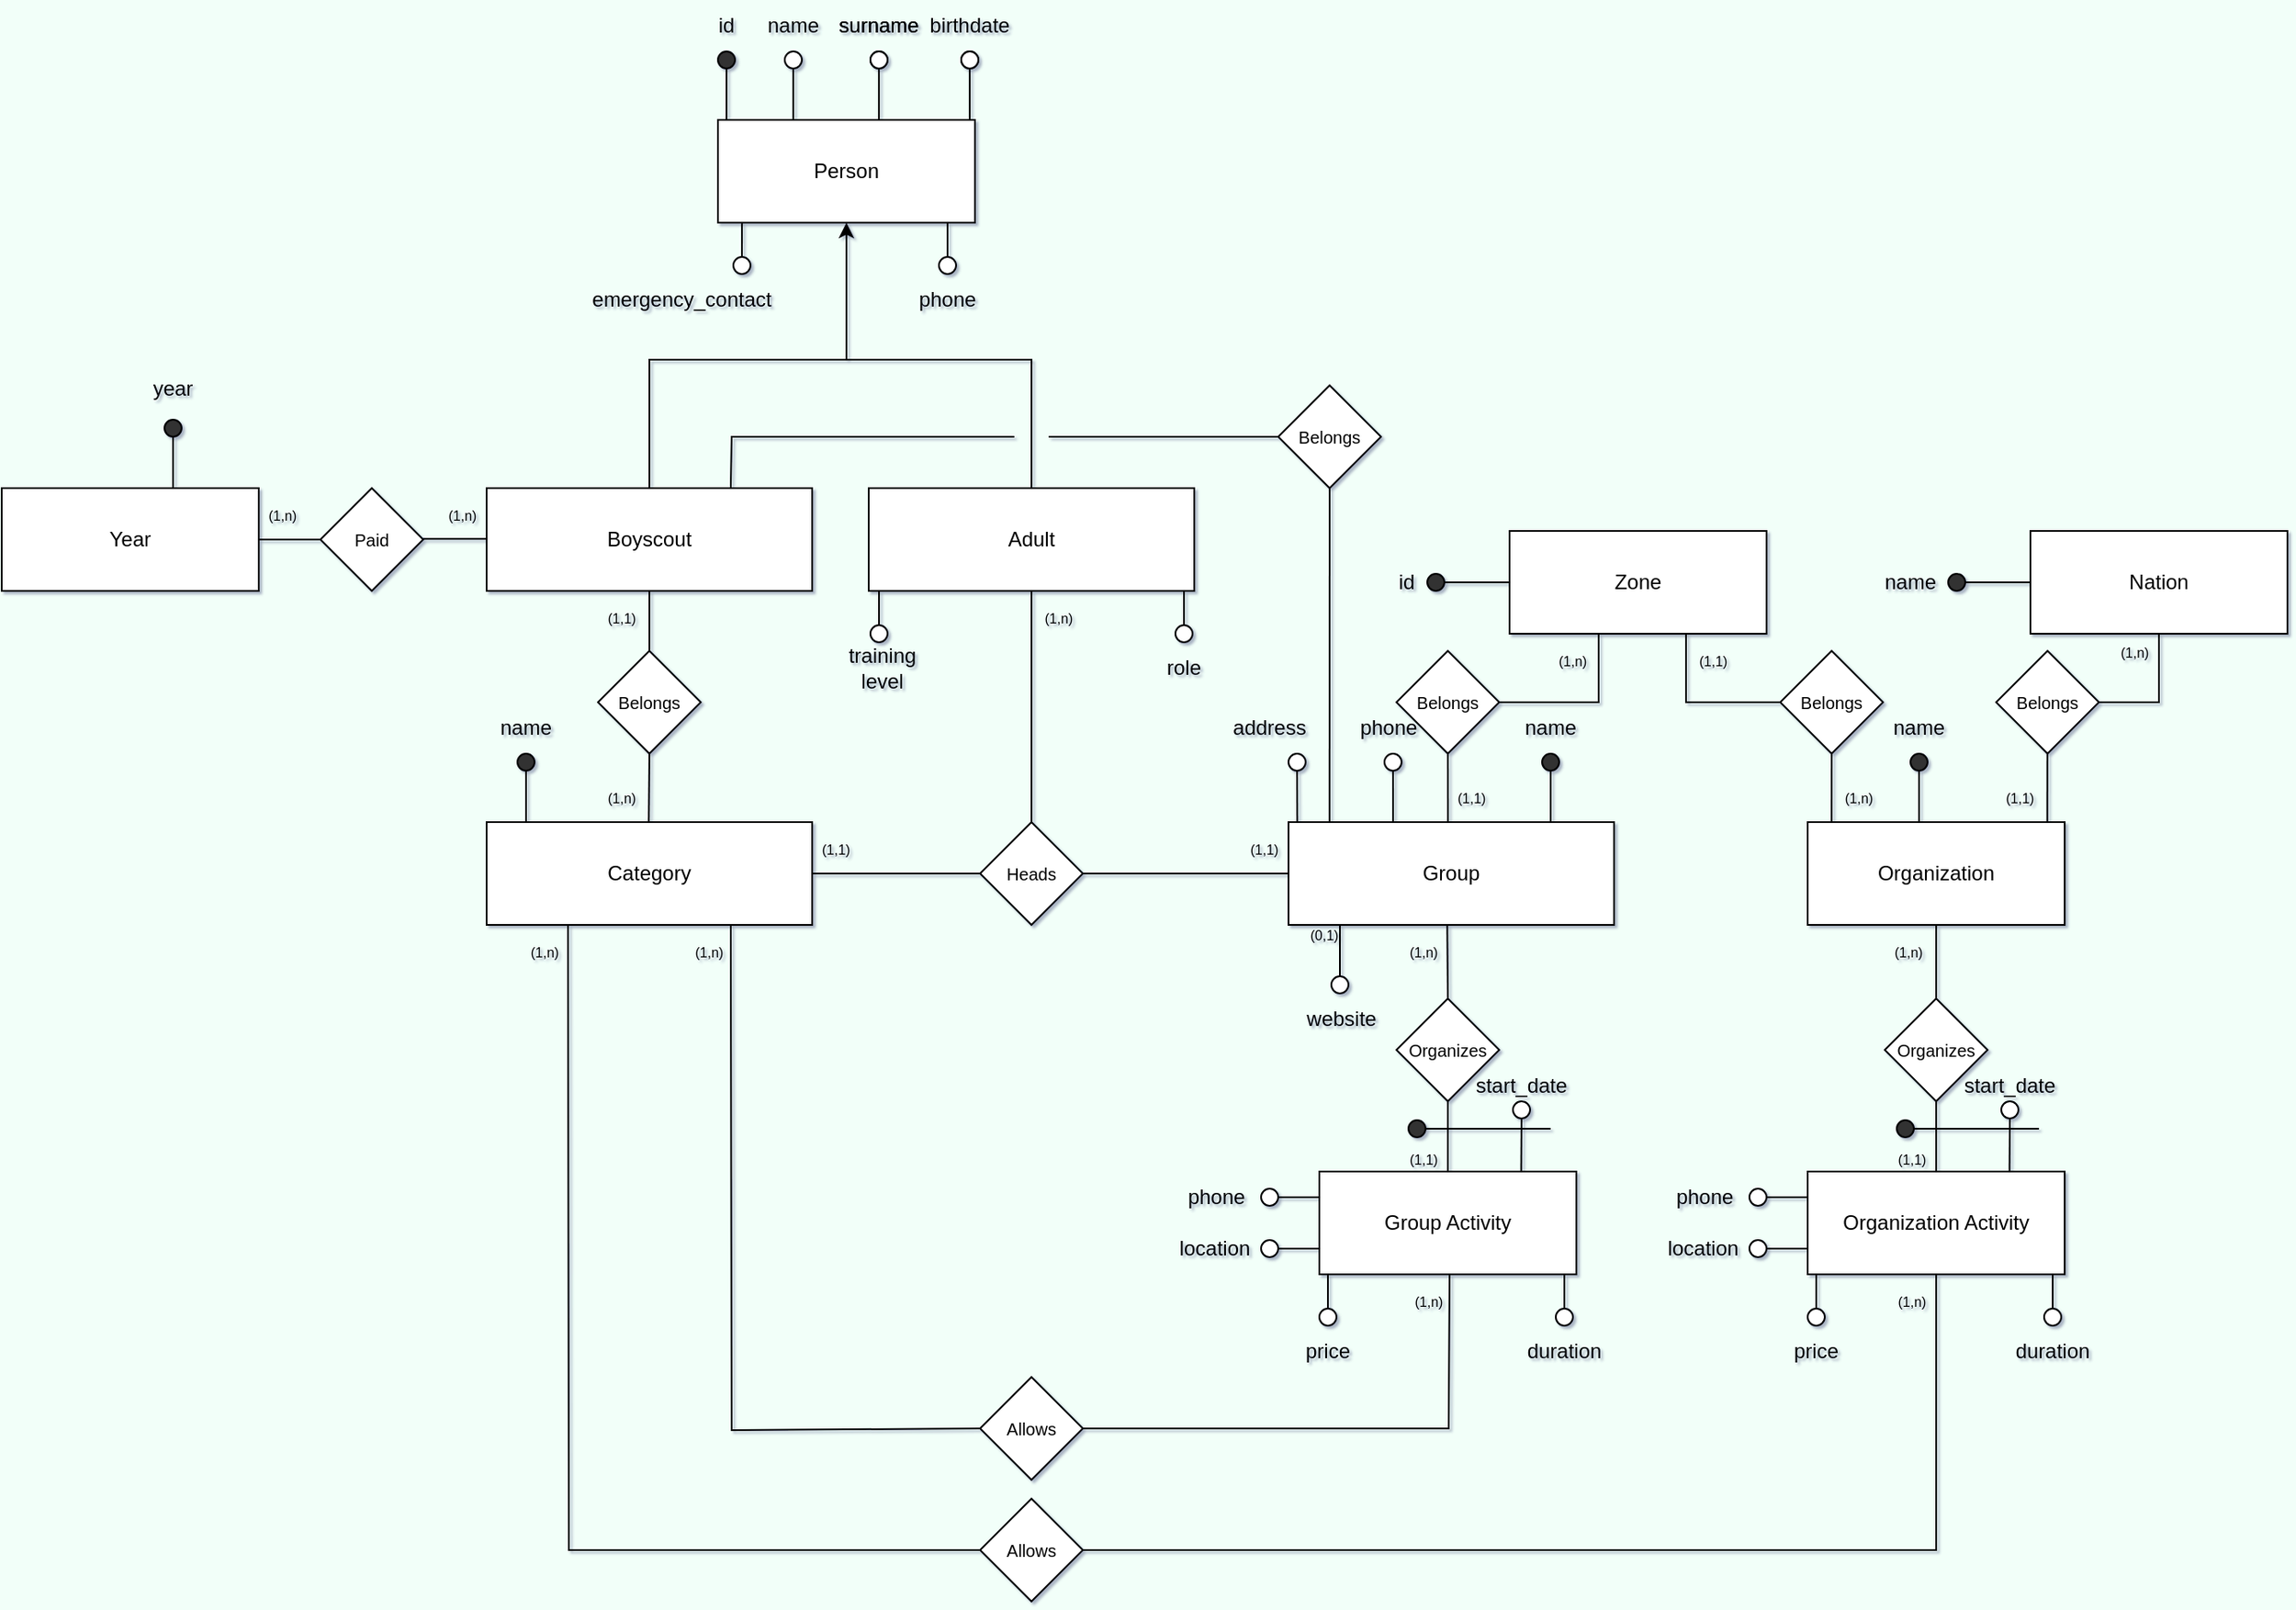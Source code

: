 <mxfile version="18.1.3" type="device"><diagram id="R2lEEEUBdFMjLlhIrx00" name="Page-1"><mxGraphModel dx="1486" dy="1784" grid="1" gridSize="10" guides="1" tooltips="1" connect="1" arrows="1" fold="1" page="1" pageScale="1" pageWidth="850" pageHeight="1100" background="#F2FFF9" math="0" shadow="1" extFonts="Permanent Marker^https://fonts.googleapis.com/css?family=Permanent+Marker"><root><mxCell id="0"/><mxCell id="1" parent="0"/><mxCell id="DoqK734k6bvV0mtq3_Hi-2" value="Person" style="rounded=0;whiteSpace=wrap;html=1;" parent="1" vertex="1"><mxGeometry x="217" y="-155" width="150" height="60" as="geometry"/></mxCell><mxCell id="DoqK734k6bvV0mtq3_Hi-8" value="" style="ellipse;whiteSpace=wrap;html=1;fillColor=#303030;" parent="1" vertex="1"><mxGeometry x="217" y="-195" width="10" height="10" as="geometry"/></mxCell><mxCell id="DoqK734k6bvV0mtq3_Hi-12" value="" style="endArrow=none;html=1;rounded=0;" parent="1" edge="1"><mxGeometry width="50" height="50" relative="1" as="geometry"><mxPoint x="222" y="-155" as="sourcePoint"/><mxPoint x="222" y="-185" as="targetPoint"/></mxGeometry></mxCell><mxCell id="DoqK734k6bvV0mtq3_Hi-15" value="id" style="text;html=1;strokeColor=none;fillColor=none;align=center;verticalAlign=middle;whiteSpace=wrap;rounded=0;" parent="1" vertex="1"><mxGeometry x="192" y="-225" width="60" height="30" as="geometry"/></mxCell><mxCell id="DoqK734k6bvV0mtq3_Hi-16" value="" style="ellipse;whiteSpace=wrap;html=1;fillColor=#FFFFFF;" parent="1" vertex="1"><mxGeometry x="256" y="-195" width="10" height="10" as="geometry"/></mxCell><mxCell id="DoqK734k6bvV0mtq3_Hi-18" value="name" style="text;html=1;strokeColor=none;fillColor=none;align=center;verticalAlign=middle;whiteSpace=wrap;rounded=0;" parent="1" vertex="1"><mxGeometry x="231" y="-225" width="60" height="30" as="geometry"/></mxCell><mxCell id="DoqK734k6bvV0mtq3_Hi-21" value="" style="ellipse;whiteSpace=wrap;html=1;fillColor=#FFFFFF;" parent="1" vertex="1"><mxGeometry x="306" y="-195" width="10" height="10" as="geometry"/></mxCell><mxCell id="DoqK734k6bvV0mtq3_Hi-23" value="surname" style="text;html=1;strokeColor=none;fillColor=none;align=center;verticalAlign=middle;whiteSpace=wrap;rounded=0;" parent="1" vertex="1"><mxGeometry x="281" y="-225" width="60" height="30" as="geometry"/></mxCell><mxCell id="DoqK734k6bvV0mtq3_Hi-24" value="surname" style="text;html=1;strokeColor=none;fillColor=none;align=center;verticalAlign=middle;whiteSpace=wrap;rounded=0;" parent="1" vertex="1"><mxGeometry x="281" y="-225" width="60" height="30" as="geometry"/></mxCell><mxCell id="DoqK734k6bvV0mtq3_Hi-25" value="" style="ellipse;whiteSpace=wrap;html=1;fillColor=#FFFFFF;" parent="1" vertex="1"><mxGeometry x="306" y="-195" width="10" height="10" as="geometry"/></mxCell><mxCell id="DoqK734k6bvV0mtq3_Hi-27" value="emergency_contact" style="text;html=1;strokeColor=none;fillColor=none;align=center;verticalAlign=middle;whiteSpace=wrap;rounded=0;" parent="1" vertex="1"><mxGeometry x="166" y="-65" width="60" height="30" as="geometry"/></mxCell><mxCell id="DoqK734k6bvV0mtq3_Hi-28" value="" style="ellipse;whiteSpace=wrap;html=1;fillColor=#FFFFFF;" parent="1" vertex="1"><mxGeometry x="226" y="-75" width="10" height="10" as="geometry"/></mxCell><mxCell id="DoqK734k6bvV0mtq3_Hi-30" value="phone" style="text;html=1;strokeColor=none;fillColor=none;align=center;verticalAlign=middle;whiteSpace=wrap;rounded=0;" parent="1" vertex="1"><mxGeometry x="321" y="-65" width="60" height="30" as="geometry"/></mxCell><mxCell id="DoqK734k6bvV0mtq3_Hi-31" value="" style="ellipse;whiteSpace=wrap;html=1;fillColor=#FFFFFF;" parent="1" vertex="1"><mxGeometry x="346" y="-75" width="10" height="10" as="geometry"/></mxCell><mxCell id="DoqK734k6bvV0mtq3_Hi-32" value="" style="endArrow=none;html=1;rounded=0;" parent="1" edge="1"><mxGeometry width="50" height="50" relative="1" as="geometry"><mxPoint x="260.94" y="-155" as="sourcePoint"/><mxPoint x="260.94" y="-185" as="targetPoint"/></mxGeometry></mxCell><mxCell id="DoqK734k6bvV0mtq3_Hi-33" value="" style="endArrow=none;html=1;rounded=0;" parent="1" edge="1"><mxGeometry width="50" height="50" relative="1" as="geometry"><mxPoint x="310.94" y="-155" as="sourcePoint"/><mxPoint x="310.94" y="-185" as="targetPoint"/></mxGeometry></mxCell><mxCell id="DoqK734k6bvV0mtq3_Hi-35" value="Adult" style="rounded=0;whiteSpace=wrap;html=1;" parent="1" vertex="1"><mxGeometry x="305" y="60" width="190" height="60" as="geometry"/></mxCell><mxCell id="DoqK734k6bvV0mtq3_Hi-37" value="training level" style="text;html=1;strokeColor=none;fillColor=none;align=center;verticalAlign=middle;whiteSpace=wrap;rounded=0;" parent="1" vertex="1"><mxGeometry x="283" y="150" width="60" height="30" as="geometry"/></mxCell><mxCell id="DoqK734k6bvV0mtq3_Hi-40" value="role" style="text;html=1;strokeColor=none;fillColor=none;align=center;verticalAlign=middle;whiteSpace=wrap;rounded=0;" parent="1" vertex="1"><mxGeometry x="459" y="150" width="60" height="30" as="geometry"/></mxCell><mxCell id="DoqK734k6bvV0mtq3_Hi-42" value="Group" style="rounded=0;whiteSpace=wrap;html=1;" parent="1" vertex="1"><mxGeometry x="550" y="255" width="190" height="60" as="geometry"/></mxCell><mxCell id="DoqK734k6bvV0mtq3_Hi-50" value="website" style="text;html=1;strokeColor=none;fillColor=none;align=center;verticalAlign=middle;whiteSpace=wrap;rounded=0;" parent="1" vertex="1"><mxGeometry x="551" y="355" width="60" height="30" as="geometry"/></mxCell><mxCell id="DoqK734k6bvV0mtq3_Hi-72" value="Organization" style="rounded=0;whiteSpace=wrap;html=1;" parent="1" vertex="1"><mxGeometry x="853" y="255" width="150" height="60" as="geometry"/></mxCell><mxCell id="DoqK734k6bvV0mtq3_Hi-83" value="" style="endArrow=none;html=1;rounded=0;exitX=0.158;exitY=0.999;exitDx=0;exitDy=0;entryX=0.5;entryY=0;entryDx=0;entryDy=0;exitPerimeter=0;" parent="1" source="DoqK734k6bvV0mtq3_Hi-42" target="DoqK734k6bvV0mtq3_Hi-84" edge="1"><mxGeometry width="50" height="50" relative="1" as="geometry"><mxPoint x="563" y="300" as="sourcePoint"/><mxPoint x="525.0" y="305" as="targetPoint"/></mxGeometry></mxCell><mxCell id="DoqK734k6bvV0mtq3_Hi-84" value="" style="ellipse;whiteSpace=wrap;html=1;fillColor=#FFFFFF;" parent="1" vertex="1"><mxGeometry x="575" y="345" width="10" height="10" as="geometry"/></mxCell><mxCell id="DoqK734k6bvV0mtq3_Hi-93" value="Group Activity" style="rounded=0;whiteSpace=wrap;html=1;" parent="1" vertex="1"><mxGeometry x="568" y="459" width="150" height="60" as="geometry"/></mxCell><mxCell id="DoqK734k6bvV0mtq3_Hi-95" value="start_date" style="text;html=1;strokeColor=none;fillColor=none;align=center;verticalAlign=middle;whiteSpace=wrap;rounded=0;" parent="1" vertex="1"><mxGeometry x="656" y="394" width="60" height="30" as="geometry"/></mxCell><mxCell id="DoqK734k6bvV0mtq3_Hi-96" value="" style="ellipse;whiteSpace=wrap;html=1;fillColor=#FFFFFF;" parent="1" vertex="1"><mxGeometry x="681" y="418" width="10" height="10" as="geometry"/></mxCell><mxCell id="DoqK734k6bvV0mtq3_Hi-97" value="" style="endArrow=none;html=1;rounded=0;entryX=0.5;entryY=1;entryDx=0;entryDy=0;exitX=0.832;exitY=0;exitDx=0;exitDy=0;exitPerimeter=0;" parent="1" target="DoqK734k6bvV0mtq3_Hi-96" edge="1"><mxGeometry width="50" height="50" relative="1" as="geometry"><mxPoint x="685.8" y="459" as="sourcePoint"/><mxPoint x="686" y="445" as="targetPoint"/></mxGeometry></mxCell><mxCell id="DoqK734k6bvV0mtq3_Hi-98" value="duration" style="text;html=1;strokeColor=none;fillColor=none;align=center;verticalAlign=middle;whiteSpace=wrap;rounded=0;" parent="1" vertex="1"><mxGeometry x="681" y="549" width="60" height="30" as="geometry"/></mxCell><mxCell id="DoqK734k6bvV0mtq3_Hi-99" value="" style="ellipse;whiteSpace=wrap;html=1;fillColor=#FFFFFF;" parent="1" vertex="1"><mxGeometry x="706" y="539" width="10" height="10" as="geometry"/></mxCell><mxCell id="DoqK734k6bvV0mtq3_Hi-100" value="" style="endArrow=none;html=1;rounded=0;exitX=0.5;exitY=1;exitDx=0;exitDy=0;entryX=0.5;entryY=0;entryDx=0;entryDy=0;" parent="1" target="DoqK734k6bvV0mtq3_Hi-99" edge="1"><mxGeometry width="50" height="50" relative="1" as="geometry"><mxPoint x="711" y="519.0" as="sourcePoint"/><mxPoint x="711" y="539" as="targetPoint"/></mxGeometry></mxCell><mxCell id="DoqK734k6bvV0mtq3_Hi-101" value="price" style="text;html=1;strokeColor=none;fillColor=none;align=center;verticalAlign=middle;whiteSpace=wrap;rounded=0;" parent="1" vertex="1"><mxGeometry x="543" y="549" width="60" height="30" as="geometry"/></mxCell><mxCell id="DoqK734k6bvV0mtq3_Hi-102" value="" style="ellipse;whiteSpace=wrap;html=1;fillColor=#FFFFFF;" parent="1" vertex="1"><mxGeometry x="568" y="539" width="10" height="10" as="geometry"/></mxCell><mxCell id="DoqK734k6bvV0mtq3_Hi-103" value="" style="endArrow=none;html=1;rounded=0;exitX=0.5;exitY=1;exitDx=0;exitDy=0;entryX=0.5;entryY=0;entryDx=0;entryDy=0;" parent="1" target="DoqK734k6bvV0mtq3_Hi-102" edge="1"><mxGeometry width="50" height="50" relative="1" as="geometry"><mxPoint x="573" y="519.0" as="sourcePoint"/><mxPoint x="573" y="539" as="targetPoint"/></mxGeometry></mxCell><mxCell id="DoqK734k6bvV0mtq3_Hi-104" value="location" style="text;html=1;strokeColor=none;fillColor=none;align=center;verticalAlign=middle;whiteSpace=wrap;rounded=0;" parent="1" vertex="1"><mxGeometry x="477" y="489" width="60" height="30" as="geometry"/></mxCell><mxCell id="DoqK734k6bvV0mtq3_Hi-108" value="phone" style="text;html=1;strokeColor=none;fillColor=none;align=center;verticalAlign=middle;whiteSpace=wrap;rounded=0;" parent="1" vertex="1"><mxGeometry x="487" y="459" width="42" height="30" as="geometry"/></mxCell><mxCell id="DoqK734k6bvV0mtq3_Hi-109" value="" style="ellipse;whiteSpace=wrap;html=1;fillColor=#FFFFFF;" parent="1" vertex="1"><mxGeometry x="534" y="469" width="10" height="10" as="geometry"/></mxCell><mxCell id="DoqK734k6bvV0mtq3_Hi-110" value="" style="endArrow=none;html=1;rounded=0;entryX=1;entryY=0.5;entryDx=0;entryDy=0;" parent="1" target="DoqK734k6bvV0mtq3_Hi-109" edge="1"><mxGeometry width="50" height="50" relative="1" as="geometry"><mxPoint x="568" y="474" as="sourcePoint"/><mxPoint x="528" y="474" as="targetPoint"/></mxGeometry></mxCell><mxCell id="DoqK734k6bvV0mtq3_Hi-111" value="&lt;span style=&quot;font-size: 10px&quot;&gt;Organizes&lt;/span&gt;" style="rhombus;whiteSpace=wrap;html=1;fillColor=#FFFFFF;" parent="1" vertex="1"><mxGeometry x="613" y="358" width="60" height="60" as="geometry"/></mxCell><mxCell id="DoqK734k6bvV0mtq3_Hi-112" value="&lt;font style=&quot;font-size: 10px&quot;&gt;Organizes&lt;/font&gt;" style="rhombus;whiteSpace=wrap;html=1;fillColor=#FFFFFF;" parent="1" vertex="1"><mxGeometry x="898" y="358" width="60" height="60" as="geometry"/></mxCell><mxCell id="DoqK734k6bvV0mtq3_Hi-119" value="&lt;font style=&quot;font-size: 8px&quot;&gt;(1,n)&lt;/font&gt;" style="text;html=1;strokeColor=none;fillColor=none;align=center;verticalAlign=middle;whiteSpace=wrap;rounded=0;" parent="1" vertex="1"><mxGeometry x="898" y="315" width="28" height="30" as="geometry"/></mxCell><mxCell id="DoqK734k6bvV0mtq3_Hi-121" value="&lt;font style=&quot;font-size: 8px&quot;&gt;(1,1)&lt;/font&gt;" style="text;html=1;strokeColor=none;fillColor=none;align=center;verticalAlign=middle;whiteSpace=wrap;rounded=0;" parent="1" vertex="1"><mxGeometry x="615" y="436" width="28" height="30" as="geometry"/></mxCell><mxCell id="DoqK734k6bvV0mtq3_Hi-128" value="" style="ellipse;whiteSpace=wrap;html=1;fillColor=#FFFFFF;" parent="1" vertex="1"><mxGeometry x="306" y="140" width="10" height="10" as="geometry"/></mxCell><mxCell id="DoqK734k6bvV0mtq3_Hi-129" value="" style="endArrow=none;html=1;rounded=0;exitX=0.5;exitY=1;exitDx=0;exitDy=0;entryX=0.5;entryY=0;entryDx=0;entryDy=0;" parent="1" edge="1"><mxGeometry width="50" height="50" relative="1" as="geometry"><mxPoint x="311" y="120" as="sourcePoint"/><mxPoint x="311" y="140" as="targetPoint"/></mxGeometry></mxCell><mxCell id="DoqK734k6bvV0mtq3_Hi-130" value="" style="ellipse;whiteSpace=wrap;html=1;fillColor=#FFFFFF;" parent="1" vertex="1"><mxGeometry x="484" y="140" width="10" height="10" as="geometry"/></mxCell><mxCell id="DoqK734k6bvV0mtq3_Hi-131" value="" style="endArrow=none;html=1;rounded=0;exitX=0.5;exitY=1;exitDx=0;exitDy=0;entryX=0.5;entryY=0;entryDx=0;entryDy=0;" parent="1" target="DoqK734k6bvV0mtq3_Hi-130" edge="1"><mxGeometry width="50" height="50" relative="1" as="geometry"><mxPoint x="489" y="120" as="sourcePoint"/><mxPoint x="489" y="140" as="targetPoint"/></mxGeometry></mxCell><mxCell id="DoqK734k6bvV0mtq3_Hi-137" value="&lt;font style=&quot;font-size: 10px&quot;&gt;Belongs&lt;/font&gt;" style="rhombus;whiteSpace=wrap;html=1;fillColor=#FFFFFF;" parent="1" vertex="1"><mxGeometry x="147" y="155" width="60" height="60" as="geometry"/></mxCell><mxCell id="DoqK734k6bvV0mtq3_Hi-140" value="" style="endArrow=none;html=1;rounded=0;exitX=0.351;exitY=0;exitDx=0;exitDy=0;exitPerimeter=0;" parent="1" edge="1"><mxGeometry width="50" height="50" relative="1" as="geometry"><mxPoint x="176.65" y="255.0" as="sourcePoint"/><mxPoint x="177" y="215" as="targetPoint"/></mxGeometry></mxCell><mxCell id="DoqK734k6bvV0mtq3_Hi-142" value="&lt;font style=&quot;font-size: 8px&quot;&gt;(1,n)&lt;/font&gt;" style="text;html=1;strokeColor=none;fillColor=none;align=center;verticalAlign=middle;whiteSpace=wrap;rounded=0;" parent="1" vertex="1"><mxGeometry x="147" y="225" width="28" height="30" as="geometry"/></mxCell><mxCell id="DoqK734k6bvV0mtq3_Hi-145" value="" style="endArrow=none;html=1;rounded=0;entryX=0.5;entryY=1;entryDx=0;entryDy=0;exitX=0.5;exitY=0;exitDx=0;exitDy=0;" parent="1" source="DoqK734k6bvV0mtq3_Hi-112" target="DoqK734k6bvV0mtq3_Hi-72" edge="1"><mxGeometry width="50" height="50" relative="1" as="geometry"><mxPoint x="967.49" y="385" as="sourcePoint"/><mxPoint x="967.29" y="275" as="targetPoint"/></mxGeometry></mxCell><mxCell id="DoqK734k6bvV0mtq3_Hi-146" value="" style="ellipse;whiteSpace=wrap;html=1;fillColor=#FFFFFF;" parent="1" vertex="1"><mxGeometry x="534" y="499" width="10" height="10" as="geometry"/></mxCell><mxCell id="DoqK734k6bvV0mtq3_Hi-147" value="" style="endArrow=none;html=1;rounded=0;entryX=1;entryY=0.5;entryDx=0;entryDy=0;" parent="1" target="DoqK734k6bvV0mtq3_Hi-146" edge="1"><mxGeometry width="50" height="50" relative="1" as="geometry"><mxPoint x="568" y="504.0" as="sourcePoint"/><mxPoint x="528" y="504" as="targetPoint"/></mxGeometry></mxCell><mxCell id="DoqK734k6bvV0mtq3_Hi-176" value="&lt;font style=&quot;font-size: 10px&quot;&gt;Allows&lt;/font&gt;" style="rhombus;whiteSpace=wrap;html=1;fillColor=#FFFFFF;" parent="1" vertex="1"><mxGeometry x="370" y="579" width="60" height="60" as="geometry"/></mxCell><mxCell id="DoqK734k6bvV0mtq3_Hi-190" value="" style="ellipse;whiteSpace=wrap;html=1;fillColor=#303030;" parent="1" vertex="1"><mxGeometry x="100" y="215" width="10" height="10" as="geometry"/></mxCell><mxCell id="DoqK734k6bvV0mtq3_Hi-191" value="" style="endArrow=none;html=1;rounded=0;" parent="1" edge="1"><mxGeometry width="50" height="50" relative="1" as="geometry"><mxPoint x="105" y="255" as="sourcePoint"/><mxPoint x="105" y="225" as="targetPoint"/></mxGeometry></mxCell><mxCell id="DoqK734k6bvV0mtq3_Hi-192" value="name" style="text;html=1;strokeColor=none;fillColor=none;align=center;verticalAlign=middle;whiteSpace=wrap;rounded=0;" parent="1" vertex="1"><mxGeometry x="75" y="185" width="60" height="30" as="geometry"/></mxCell><mxCell id="DoqK734k6bvV0mtq3_Hi-195" value="" style="endArrow=none;html=1;rounded=0;entryX=0.5;entryY=1;entryDx=0;entryDy=0;exitX=0.5;exitY=0;exitDx=0;exitDy=0;" parent="1" source="DoqK734k6bvV0mtq3_Hi-111" edge="1"><mxGeometry width="50" height="50" relative="1" as="geometry"><mxPoint x="643" y="365" as="sourcePoint"/><mxPoint x="642.66" y="315" as="targetPoint"/></mxGeometry></mxCell><mxCell id="BF_dbd6eHi6yPSpijGAB-2" value="" style="endArrow=none;html=1;rounded=0;entryX=0.25;entryY=1;entryDx=0;entryDy=0;exitX=1;exitY=0.5;exitDx=0;exitDy=0;" parent="1" source="DoqK734k6bvV0mtq3_Hi-176" edge="1"><mxGeometry width="50" height="50" relative="1" as="geometry"><mxPoint x="449" y="609" as="sourcePoint"/><mxPoint x="644" y="519" as="targetPoint"/><Array as="points"><mxPoint x="643.5" y="609"/></Array></mxGeometry></mxCell><mxCell id="mEatIiZUnXs6xPLFm82P-4" value="" style="endArrow=none;html=1;rounded=0;exitX=0.067;exitY=1.008;exitDx=0;exitDy=0;exitPerimeter=0;" parent="1" edge="1"><mxGeometry width="50" height="50" relative="1" as="geometry"><mxPoint x="231.05" y="-94.52" as="sourcePoint"/><mxPoint x="231" y="-75" as="targetPoint"/></mxGeometry></mxCell><mxCell id="mEatIiZUnXs6xPLFm82P-5" value="" style="endArrow=none;html=1;rounded=0;" parent="1" edge="1"><mxGeometry width="50" height="50" relative="1" as="geometry"><mxPoint x="351" y="-95" as="sourcePoint"/><mxPoint x="351" y="-75" as="targetPoint"/></mxGeometry></mxCell><mxCell id="mEatIiZUnXs6xPLFm82P-6" value="&lt;font style=&quot;font-size: 10px&quot;&gt;Paid&lt;/font&gt;" style="rhombus;whiteSpace=wrap;html=1;fillColor=#FFFFFF;" parent="1" vertex="1"><mxGeometry x="-15" y="60" width="60" height="60" as="geometry"/></mxCell><mxCell id="mEatIiZUnXs6xPLFm82P-9" value="" style="endArrow=none;html=1;rounded=0;entryX=0;entryY=0.5;entryDx=0;entryDy=0;" parent="1" target="mEatIiZUnXs6xPLFm82P-6" edge="1"><mxGeometry width="50" height="50" relative="1" as="geometry"><mxPoint x="-52" y="90" as="sourcePoint"/><mxPoint x="-20" y="90" as="targetPoint"/></mxGeometry></mxCell><mxCell id="mEatIiZUnXs6xPLFm82P-10" value="Year" style="rounded=0;whiteSpace=wrap;html=1;" parent="1" vertex="1"><mxGeometry x="-201" y="60" width="150" height="60" as="geometry"/></mxCell><mxCell id="mEatIiZUnXs6xPLFm82P-13" value="" style="ellipse;whiteSpace=wrap;html=1;fillColor=#303030;" parent="1" vertex="1"><mxGeometry x="-106" y="20" width="10" height="10" as="geometry"/></mxCell><mxCell id="mEatIiZUnXs6xPLFm82P-14" value="" style="endArrow=none;html=1;rounded=0;" parent="1" edge="1"><mxGeometry width="50" height="50" relative="1" as="geometry"><mxPoint x="-101" y="60" as="sourcePoint"/><mxPoint x="-101" y="30" as="targetPoint"/></mxGeometry></mxCell><mxCell id="mEatIiZUnXs6xPLFm82P-15" value="year" style="text;html=1;strokeColor=none;fillColor=none;align=center;verticalAlign=middle;whiteSpace=wrap;rounded=0;" parent="1" vertex="1"><mxGeometry x="-131" y="-13" width="60" height="30" as="geometry"/></mxCell><mxCell id="mEatIiZUnXs6xPLFm82P-16" value="&lt;font style=&quot;font-size: 8px&quot;&gt;(1,n)&lt;/font&gt;" style="text;html=1;strokeColor=none;fillColor=none;align=center;verticalAlign=middle;whiteSpace=wrap;rounded=0;" parent="1" vertex="1"><mxGeometry x="-51" y="60" width="28" height="30" as="geometry"/></mxCell><mxCell id="mEatIiZUnXs6xPLFm82P-41" value="&lt;font style=&quot;font-size: 8px&quot;&gt;(0,1)&lt;/font&gt;" style="text;html=1;strokeColor=none;fillColor=none;align=center;verticalAlign=middle;whiteSpace=wrap;rounded=0;" parent="1" vertex="1"><mxGeometry x="557" y="305" width="28" height="30" as="geometry"/></mxCell><mxCell id="mEatIiZUnXs6xPLFm82P-63" value="" style="ellipse;whiteSpace=wrap;html=1;fillColor=#FFFFFF;" parent="1" vertex="1"><mxGeometry x="359" y="-195" width="10" height="10" as="geometry"/></mxCell><mxCell id="mEatIiZUnXs6xPLFm82P-64" value="birthdate" style="text;html=1;strokeColor=none;fillColor=none;align=center;verticalAlign=middle;whiteSpace=wrap;rounded=0;" parent="1" vertex="1"><mxGeometry x="334" y="-225" width="60" height="30" as="geometry"/></mxCell><mxCell id="mEatIiZUnXs6xPLFm82P-66" value="" style="ellipse;whiteSpace=wrap;html=1;fillColor=#FFFFFF;" parent="1" vertex="1"><mxGeometry x="359" y="-195" width="10" height="10" as="geometry"/></mxCell><mxCell id="mEatIiZUnXs6xPLFm82P-67" value="" style="endArrow=none;html=1;rounded=0;" parent="1" edge="1"><mxGeometry width="50" height="50" relative="1" as="geometry"><mxPoint x="363.94" y="-155" as="sourcePoint"/><mxPoint x="363.94" y="-185" as="targetPoint"/></mxGeometry></mxCell><mxCell id="tHgO-CwZLrN9yqZKkyuR-1" value="Boyscout" style="rounded=0;whiteSpace=wrap;html=1;" parent="1" vertex="1"><mxGeometry x="82" y="60" width="190" height="60" as="geometry"/></mxCell><mxCell id="tHgO-CwZLrN9yqZKkyuR-4" value="" style="endArrow=classic;html=1;rounded=0;entryX=0.5;entryY=1;entryDx=0;entryDy=0;" parent="1" target="DoqK734k6bvV0mtq3_Hi-2" edge="1"><mxGeometry width="50" height="50" relative="1" as="geometry"><mxPoint x="292" y="-15" as="sourcePoint"/><mxPoint x="352" y="-75" as="targetPoint"/></mxGeometry></mxCell><mxCell id="tHgO-CwZLrN9yqZKkyuR-5" value="" style="endArrow=none;html=1;rounded=0;exitX=0.5;exitY=0;exitDx=0;exitDy=0;entryX=0.5;entryY=0;entryDx=0;entryDy=0;" parent="1" source="DoqK734k6bvV0mtq3_Hi-35" target="tHgO-CwZLrN9yqZKkyuR-1" edge="1"><mxGeometry width="50" height="50" relative="1" as="geometry"><mxPoint x="342" y="-15" as="sourcePoint"/><mxPoint x="182" y="-15" as="targetPoint"/><Array as="points"><mxPoint x="400" y="-15"/><mxPoint x="303" y="-15"/><mxPoint x="177" y="-15"/></Array></mxGeometry></mxCell><mxCell id="tHgO-CwZLrN9yqZKkyuR-6" value="" style="endArrow=none;html=1;rounded=0;entryX=0;entryY=0.5;entryDx=0;entryDy=0;" parent="1" edge="1"><mxGeometry width="50" height="50" relative="1" as="geometry"><mxPoint x="45" y="89.67" as="sourcePoint"/><mxPoint x="82" y="89.67" as="targetPoint"/></mxGeometry></mxCell><mxCell id="tHgO-CwZLrN9yqZKkyuR-7" value="&lt;font style=&quot;font-size: 8px&quot;&gt;(1,n)&lt;/font&gt;" style="text;html=1;strokeColor=none;fillColor=none;align=center;verticalAlign=middle;whiteSpace=wrap;rounded=0;" parent="1" vertex="1"><mxGeometry x="54" y="60" width="28" height="30" as="geometry"/></mxCell><mxCell id="tHgO-CwZLrN9yqZKkyuR-8" value="Organization Activity" style="rounded=0;whiteSpace=wrap;html=1;" parent="1" vertex="1"><mxGeometry x="853" y="459" width="150" height="60" as="geometry"/></mxCell><mxCell id="tHgO-CwZLrN9yqZKkyuR-12" value="duration" style="text;html=1;strokeColor=none;fillColor=none;align=center;verticalAlign=middle;whiteSpace=wrap;rounded=0;" parent="1" vertex="1"><mxGeometry x="966" y="549" width="60" height="30" as="geometry"/></mxCell><mxCell id="tHgO-CwZLrN9yqZKkyuR-13" value="" style="ellipse;whiteSpace=wrap;html=1;fillColor=#FFFFFF;" parent="1" vertex="1"><mxGeometry x="991" y="539" width="10" height="10" as="geometry"/></mxCell><mxCell id="tHgO-CwZLrN9yqZKkyuR-14" value="" style="endArrow=none;html=1;rounded=0;exitX=0.5;exitY=1;exitDx=0;exitDy=0;entryX=0.5;entryY=0;entryDx=0;entryDy=0;" parent="1" target="tHgO-CwZLrN9yqZKkyuR-13" edge="1"><mxGeometry width="50" height="50" relative="1" as="geometry"><mxPoint x="996" y="519" as="sourcePoint"/><mxPoint x="996" y="539" as="targetPoint"/></mxGeometry></mxCell><mxCell id="tHgO-CwZLrN9yqZKkyuR-15" value="price" style="text;html=1;strokeColor=none;fillColor=none;align=center;verticalAlign=middle;whiteSpace=wrap;rounded=0;" parent="1" vertex="1"><mxGeometry x="828" y="549" width="60" height="30" as="geometry"/></mxCell><mxCell id="tHgO-CwZLrN9yqZKkyuR-16" value="" style="ellipse;whiteSpace=wrap;html=1;fillColor=#FFFFFF;" parent="1" vertex="1"><mxGeometry x="853" y="539" width="10" height="10" as="geometry"/></mxCell><mxCell id="tHgO-CwZLrN9yqZKkyuR-17" value="" style="endArrow=none;html=1;rounded=0;exitX=0.5;exitY=1;exitDx=0;exitDy=0;entryX=0.5;entryY=0;entryDx=0;entryDy=0;" parent="1" target="tHgO-CwZLrN9yqZKkyuR-16" edge="1"><mxGeometry width="50" height="50" relative="1" as="geometry"><mxPoint x="858" y="519" as="sourcePoint"/><mxPoint x="858" y="539" as="targetPoint"/></mxGeometry></mxCell><mxCell id="tHgO-CwZLrN9yqZKkyuR-18" value="location" style="text;html=1;strokeColor=none;fillColor=none;align=center;verticalAlign=middle;whiteSpace=wrap;rounded=0;" parent="1" vertex="1"><mxGeometry x="762" y="489" width="60" height="30" as="geometry"/></mxCell><mxCell id="tHgO-CwZLrN9yqZKkyuR-19" value="phone" style="text;html=1;strokeColor=none;fillColor=none;align=center;verticalAlign=middle;whiteSpace=wrap;rounded=0;" parent="1" vertex="1"><mxGeometry x="772" y="459" width="42" height="30" as="geometry"/></mxCell><mxCell id="tHgO-CwZLrN9yqZKkyuR-20" value="" style="ellipse;whiteSpace=wrap;html=1;fillColor=#FFFFFF;" parent="1" vertex="1"><mxGeometry x="819" y="469" width="10" height="10" as="geometry"/></mxCell><mxCell id="tHgO-CwZLrN9yqZKkyuR-21" value="" style="endArrow=none;html=1;rounded=0;entryX=1;entryY=0.5;entryDx=0;entryDy=0;" parent="1" target="tHgO-CwZLrN9yqZKkyuR-20" edge="1"><mxGeometry width="50" height="50" relative="1" as="geometry"><mxPoint x="853" y="474" as="sourcePoint"/><mxPoint x="813" y="474" as="targetPoint"/></mxGeometry></mxCell><mxCell id="tHgO-CwZLrN9yqZKkyuR-22" value="" style="ellipse;whiteSpace=wrap;html=1;fillColor=#FFFFFF;" parent="1" vertex="1"><mxGeometry x="819" y="499" width="10" height="10" as="geometry"/></mxCell><mxCell id="tHgO-CwZLrN9yqZKkyuR-23" value="" style="endArrow=none;html=1;rounded=0;entryX=1;entryY=0.5;entryDx=0;entryDy=0;" parent="1" target="tHgO-CwZLrN9yqZKkyuR-22" edge="1"><mxGeometry width="50" height="50" relative="1" as="geometry"><mxPoint x="853" y="504" as="sourcePoint"/><mxPoint x="813" y="504" as="targetPoint"/></mxGeometry></mxCell><mxCell id="tHgO-CwZLrN9yqZKkyuR-24" value="&lt;font style=&quot;font-size: 8px&quot;&gt;(1,n)&lt;/font&gt;" style="text;html=1;strokeColor=none;fillColor=none;align=center;verticalAlign=middle;whiteSpace=wrap;rounded=0;" parent="1" vertex="1"><mxGeometry x="900" y="519" width="28" height="30" as="geometry"/></mxCell><mxCell id="tHgO-CwZLrN9yqZKkyuR-25" value="" style="endArrow=none;html=1;rounded=0;entryX=0.5;entryY=1;entryDx=0;entryDy=0;exitX=0.5;exitY=0;exitDx=0;exitDy=0;" parent="1" source="DoqK734k6bvV0mtq3_Hi-93" target="DoqK734k6bvV0mtq3_Hi-111" edge="1"><mxGeometry width="50" height="50" relative="1" as="geometry"><mxPoint x="653" y="445" as="sourcePoint"/><mxPoint x="641.83" y="430" as="targetPoint"/></mxGeometry></mxCell><mxCell id="tHgO-CwZLrN9yqZKkyuR-28" value="" style="ellipse;whiteSpace=wrap;html=1;fillColor=#303030;" parent="1" vertex="1"><mxGeometry x="620" y="429" width="10" height="10" as="geometry"/></mxCell><mxCell id="tHgO-CwZLrN9yqZKkyuR-29" value="" style="endArrow=none;html=1;rounded=0;" parent="1" edge="1"><mxGeometry width="50" height="50" relative="1" as="geometry"><mxPoint x="703" y="434" as="sourcePoint"/><mxPoint x="630" y="434" as="targetPoint"/></mxGeometry></mxCell><mxCell id="tHgO-CwZLrN9yqZKkyuR-33" value="start_date" style="text;html=1;strokeColor=none;fillColor=none;align=center;verticalAlign=middle;whiteSpace=wrap;rounded=0;" parent="1" vertex="1"><mxGeometry x="941" y="394" width="60" height="30" as="geometry"/></mxCell><mxCell id="tHgO-CwZLrN9yqZKkyuR-34" value="" style="ellipse;whiteSpace=wrap;html=1;fillColor=#FFFFFF;" parent="1" vertex="1"><mxGeometry x="966" y="418" width="10" height="10" as="geometry"/></mxCell><mxCell id="tHgO-CwZLrN9yqZKkyuR-35" value="" style="endArrow=none;html=1;rounded=0;entryX=0.5;entryY=1;entryDx=0;entryDy=0;exitX=0.832;exitY=0;exitDx=0;exitDy=0;exitPerimeter=0;" parent="1" target="tHgO-CwZLrN9yqZKkyuR-34" edge="1"><mxGeometry width="50" height="50" relative="1" as="geometry"><mxPoint x="970.8" y="459" as="sourcePoint"/><mxPoint x="971" y="445" as="targetPoint"/></mxGeometry></mxCell><mxCell id="tHgO-CwZLrN9yqZKkyuR-36" value="&lt;font style=&quot;font-size: 8px&quot;&gt;(1,1)&lt;/font&gt;" style="text;html=1;strokeColor=none;fillColor=none;align=center;verticalAlign=middle;whiteSpace=wrap;rounded=0;" parent="1" vertex="1"><mxGeometry x="900" y="436" width="28" height="30" as="geometry"/></mxCell><mxCell id="tHgO-CwZLrN9yqZKkyuR-37" value="" style="endArrow=none;html=1;rounded=0;entryX=0.5;entryY=1;entryDx=0;entryDy=0;exitX=0.5;exitY=0;exitDx=0;exitDy=0;" parent="1" edge="1"><mxGeometry width="50" height="50" relative="1" as="geometry"><mxPoint x="928" y="459" as="sourcePoint"/><mxPoint x="928" y="418" as="targetPoint"/></mxGeometry></mxCell><mxCell id="tHgO-CwZLrN9yqZKkyuR-38" value="" style="ellipse;whiteSpace=wrap;html=1;fillColor=#303030;" parent="1" vertex="1"><mxGeometry x="905" y="429" width="10" height="10" as="geometry"/></mxCell><mxCell id="tHgO-CwZLrN9yqZKkyuR-39" value="" style="endArrow=none;html=1;rounded=0;" parent="1" edge="1"><mxGeometry width="50" height="50" relative="1" as="geometry"><mxPoint x="988" y="434" as="sourcePoint"/><mxPoint x="915" y="434" as="targetPoint"/></mxGeometry></mxCell><mxCell id="tHgO-CwZLrN9yqZKkyuR-44" value="Category" style="rounded=0;whiteSpace=wrap;html=1;" parent="1" vertex="1"><mxGeometry x="82" y="255" width="190" height="60" as="geometry"/></mxCell><mxCell id="tHgO-CwZLrN9yqZKkyuR-55" value="" style="endArrow=none;html=1;rounded=0;exitX=0.5;exitY=0;exitDx=0;exitDy=0;entryX=0.5;entryY=1;entryDx=0;entryDy=0;" parent="1" source="DoqK734k6bvV0mtq3_Hi-137" target="tHgO-CwZLrN9yqZKkyuR-1" edge="1"><mxGeometry width="50" height="50" relative="1" as="geometry"><mxPoint x="176.82" y="155.0" as="sourcePoint"/><mxPoint x="177.17" y="115" as="targetPoint"/></mxGeometry></mxCell><mxCell id="tHgO-CwZLrN9yqZKkyuR-57" value="&lt;font style=&quot;font-size: 8px&quot;&gt;(1,1)&lt;/font&gt;" style="text;html=1;strokeColor=none;fillColor=none;align=center;verticalAlign=middle;whiteSpace=wrap;rounded=0;" parent="1" vertex="1"><mxGeometry x="147" y="120" width="28" height="30" as="geometry"/></mxCell><mxCell id="tHgO-CwZLrN9yqZKkyuR-58" value="&lt;font style=&quot;font-size: 10px&quot;&gt;Heads&lt;/font&gt;" style="rhombus;whiteSpace=wrap;html=1;fillColor=#FFFFFF;" parent="1" vertex="1"><mxGeometry x="370" y="255" width="60" height="60" as="geometry"/></mxCell><mxCell id="tHgO-CwZLrN9yqZKkyuR-59" value="" style="endArrow=none;html=1;rounded=0;entryX=1;entryY=0.5;entryDx=0;entryDy=0;exitX=0;exitY=0.5;exitDx=0;exitDy=0;" parent="1" source="tHgO-CwZLrN9yqZKkyuR-58" target="tHgO-CwZLrN9yqZKkyuR-44" edge="1"><mxGeometry width="50" height="50" relative="1" as="geometry"><mxPoint x="316.34" y="356" as="sourcePoint"/><mxPoint x="316.0" y="313" as="targetPoint"/></mxGeometry></mxCell><mxCell id="tHgO-CwZLrN9yqZKkyuR-60" value="" style="endArrow=none;html=1;rounded=0;entryX=0.5;entryY=0;entryDx=0;entryDy=0;exitX=0.5;exitY=1;exitDx=0;exitDy=0;" parent="1" source="DoqK734k6bvV0mtq3_Hi-35" target="tHgO-CwZLrN9yqZKkyuR-58" edge="1"><mxGeometry width="50" height="50" relative="1" as="geometry"><mxPoint x="363" y="120" as="sourcePoint"/><mxPoint x="245" y="295" as="targetPoint"/></mxGeometry></mxCell><mxCell id="tHgO-CwZLrN9yqZKkyuR-62" value="" style="endArrow=none;html=1;rounded=0;entryX=1;entryY=0.5;entryDx=0;entryDy=0;exitX=0;exitY=0.5;exitDx=0;exitDy=0;" parent="1" source="DoqK734k6bvV0mtq3_Hi-42" target="tHgO-CwZLrN9yqZKkyuR-58" edge="1"><mxGeometry width="50" height="50" relative="1" as="geometry"><mxPoint x="529.0" y="285.0" as="sourcePoint"/><mxPoint x="460" y="285" as="targetPoint"/></mxGeometry></mxCell><mxCell id="tHgO-CwZLrN9yqZKkyuR-63" value="" style="endArrow=none;html=1;rounded=0;entryX=0;entryY=0.5;entryDx=0;entryDy=0;exitX=0.75;exitY=1;exitDx=0;exitDy=0;" parent="1" source="tHgO-CwZLrN9yqZKkyuR-44" target="DoqK734k6bvV0mtq3_Hi-176" edge="1"><mxGeometry width="50" height="50" relative="1" as="geometry"><mxPoint x="189" y="499" as="sourcePoint"/><mxPoint x="403" y="409" as="targetPoint"/><Array as="points"><mxPoint x="225" y="610"/></Array></mxGeometry></mxCell><mxCell id="tHgO-CwZLrN9yqZKkyuR-64" value="&lt;font style=&quot;font-size: 10px&quot;&gt;Allows&lt;/font&gt;" style="rhombus;whiteSpace=wrap;html=1;fillColor=#FFFFFF;" parent="1" vertex="1"><mxGeometry x="370" y="650" width="60" height="60" as="geometry"/></mxCell><mxCell id="tHgO-CwZLrN9yqZKkyuR-65" value="" style="endArrow=none;html=1;rounded=0;entryX=0.5;entryY=1;entryDx=0;entryDy=0;exitX=1;exitY=0.5;exitDx=0;exitDy=0;" parent="1" source="tHgO-CwZLrN9yqZKkyuR-64" target="tHgO-CwZLrN9yqZKkyuR-8" edge="1"><mxGeometry width="50" height="50" relative="1" as="geometry"><mxPoint x="449" y="759.16" as="sourcePoint"/><mxPoint x="644" y="669.16" as="targetPoint"/><Array as="points"><mxPoint x="928" y="680"/></Array></mxGeometry></mxCell><mxCell id="tHgO-CwZLrN9yqZKkyuR-66" value="" style="endArrow=none;html=1;rounded=0;entryX=0;entryY=0.5;entryDx=0;entryDy=0;exitX=0.25;exitY=1;exitDx=0;exitDy=0;" parent="1" source="tHgO-CwZLrN9yqZKkyuR-44" target="tHgO-CwZLrN9yqZKkyuR-64" edge="1"><mxGeometry width="50" height="50" relative="1" as="geometry"><mxPoint x="199.23" y="466.0" as="sourcePoint"/><mxPoint x="403" y="559.16" as="targetPoint"/><Array as="points"><mxPoint x="130" y="680"/></Array></mxGeometry></mxCell><mxCell id="tHgO-CwZLrN9yqZKkyuR-67" value="&lt;font style=&quot;font-size: 8px&quot;&gt;(1,n)&lt;/font&gt;" style="text;html=1;strokeColor=none;fillColor=none;align=center;verticalAlign=middle;whiteSpace=wrap;rounded=0;" parent="1" vertex="1"><mxGeometry x="198" y="315" width="28" height="30" as="geometry"/></mxCell><mxCell id="tHgO-CwZLrN9yqZKkyuR-68" value="&lt;font style=&quot;font-size: 8px&quot;&gt;(1,n)&lt;/font&gt;" style="text;html=1;strokeColor=none;fillColor=none;align=center;verticalAlign=middle;whiteSpace=wrap;rounded=0;" parent="1" vertex="1"><mxGeometry x="102" y="315" width="28" height="30" as="geometry"/></mxCell><mxCell id="tHgO-CwZLrN9yqZKkyuR-69" value="&lt;font style=&quot;font-size: 8px&quot;&gt;(1,n)&lt;/font&gt;" style="text;html=1;strokeColor=none;fillColor=none;align=center;verticalAlign=middle;whiteSpace=wrap;rounded=0;" parent="1" vertex="1"><mxGeometry x="617.5" y="519" width="28" height="30" as="geometry"/></mxCell><mxCell id="tHgO-CwZLrN9yqZKkyuR-74" value="&lt;font style=&quot;font-size: 8px&quot;&gt;(1,1)&lt;/font&gt;" style="text;html=1;strokeColor=none;fillColor=none;align=center;verticalAlign=middle;whiteSpace=wrap;rounded=0;" parent="1" vertex="1"><mxGeometry x="272" y="255" width="28" height="30" as="geometry"/></mxCell><mxCell id="tHgO-CwZLrN9yqZKkyuR-75" value="&lt;font style=&quot;font-size: 8px&quot;&gt;(1,1)&lt;/font&gt;" style="text;html=1;strokeColor=none;fillColor=none;align=center;verticalAlign=middle;whiteSpace=wrap;rounded=0;" parent="1" vertex="1"><mxGeometry x="522" y="255" width="28" height="30" as="geometry"/></mxCell><mxCell id="tHgO-CwZLrN9yqZKkyuR-78" value="&lt;font style=&quot;font-size: 8px&quot;&gt;(1,n)&lt;/font&gt;" style="text;html=1;strokeColor=none;fillColor=none;align=center;verticalAlign=middle;whiteSpace=wrap;rounded=0;" parent="1" vertex="1"><mxGeometry x="402" y="120" width="28" height="30" as="geometry"/></mxCell><mxCell id="2g4gqodsJEpgNFjyVxBR-1" value="&lt;font style=&quot;font-size: 10px&quot;&gt;Belongs&lt;/font&gt;" style="rhombus;whiteSpace=wrap;html=1;fillColor=#FFFFFF;" vertex="1" parent="1"><mxGeometry x="544" width="60" height="60" as="geometry"/></mxCell><mxCell id="2g4gqodsJEpgNFjyVxBR-2" value="" style="endArrow=none;html=1;rounded=0;entryX=0.75;entryY=0;entryDx=0;entryDy=0;" edge="1" parent="1" target="tHgO-CwZLrN9yqZKkyuR-1"><mxGeometry width="50" height="50" relative="1" as="geometry"><mxPoint x="390" y="30" as="sourcePoint"/><mxPoint x="201.5" y="62.5" as="targetPoint"/><Array as="points"><mxPoint x="225" y="30"/></Array></mxGeometry></mxCell><mxCell id="2g4gqodsJEpgNFjyVxBR-4" value="" style="endArrow=none;html=1;rounded=0;entryX=0;entryY=0.5;entryDx=0;entryDy=0;exitX=0.5;exitY=1;exitDx=0;exitDy=0;" edge="1" parent="1" target="2g4gqodsJEpgNFjyVxBR-1"><mxGeometry width="50" height="50" relative="1" as="geometry"><mxPoint x="410" y="30" as="sourcePoint"/><mxPoint x="410" y="165" as="targetPoint"/></mxGeometry></mxCell><mxCell id="2g4gqodsJEpgNFjyVxBR-5" value="" style="endArrow=none;html=1;rounded=0;entryX=0.5;entryY=1;entryDx=0;entryDy=0;exitX=0.126;exitY=0.001;exitDx=0;exitDy=0;exitPerimeter=0;" edge="1" parent="1" source="DoqK734k6bvV0mtq3_Hi-42" target="2g4gqodsJEpgNFjyVxBR-1"><mxGeometry width="50" height="50" relative="1" as="geometry"><mxPoint x="570" y="250" as="sourcePoint"/><mxPoint x="579" y="114.71" as="targetPoint"/></mxGeometry></mxCell><mxCell id="2g4gqodsJEpgNFjyVxBR-6" value="" style="ellipse;whiteSpace=wrap;html=1;fillColor=#303030;" vertex="1" parent="1"><mxGeometry x="698" y="215" width="10" height="10" as="geometry"/></mxCell><mxCell id="2g4gqodsJEpgNFjyVxBR-7" value="" style="endArrow=none;html=1;rounded=0;" edge="1" parent="1"><mxGeometry width="50" height="50" relative="1" as="geometry"><mxPoint x="703" y="255" as="sourcePoint"/><mxPoint x="703" y="225" as="targetPoint"/></mxGeometry></mxCell><mxCell id="2g4gqodsJEpgNFjyVxBR-8" value="name" style="text;html=1;strokeColor=none;fillColor=none;align=center;verticalAlign=middle;whiteSpace=wrap;rounded=0;" vertex="1" parent="1"><mxGeometry x="673" y="185" width="60" height="30" as="geometry"/></mxCell><mxCell id="2g4gqodsJEpgNFjyVxBR-9" value="phone" style="text;html=1;strokeColor=none;fillColor=none;align=center;verticalAlign=middle;whiteSpace=wrap;rounded=0;" vertex="1" parent="1"><mxGeometry x="589" y="185" width="39" height="30" as="geometry"/></mxCell><mxCell id="2g4gqodsJEpgNFjyVxBR-10" value="address" style="text;html=1;strokeColor=none;fillColor=none;align=center;verticalAlign=middle;whiteSpace=wrap;rounded=0;" vertex="1" parent="1"><mxGeometry x="509" y="185" width="60" height="30" as="geometry"/></mxCell><mxCell id="2g4gqodsJEpgNFjyVxBR-11" value="" style="ellipse;whiteSpace=wrap;html=1;fillColor=#303030;" vertex="1" parent="1"><mxGeometry x="913" y="215" width="10" height="10" as="geometry"/></mxCell><mxCell id="2g4gqodsJEpgNFjyVxBR-12" value="" style="endArrow=none;html=1;rounded=0;" edge="1" parent="1"><mxGeometry width="50" height="50" relative="1" as="geometry"><mxPoint x="918" y="255" as="sourcePoint"/><mxPoint x="918" y="225" as="targetPoint"/></mxGeometry></mxCell><mxCell id="2g4gqodsJEpgNFjyVxBR-13" value="name" style="text;html=1;strokeColor=none;fillColor=none;align=center;verticalAlign=middle;whiteSpace=wrap;rounded=0;" vertex="1" parent="1"><mxGeometry x="888" y="185" width="60" height="30" as="geometry"/></mxCell><mxCell id="2g4gqodsJEpgNFjyVxBR-14" value="" style="endArrow=none;html=1;rounded=0;exitX=0.5;exitY=1;exitDx=0;exitDy=0;entryX=0.027;entryY=0.001;entryDx=0;entryDy=0;entryPerimeter=0;" edge="1" parent="1" source="2g4gqodsJEpgNFjyVxBR-15" target="DoqK734k6bvV0mtq3_Hi-42"><mxGeometry width="50" height="50" relative="1" as="geometry"><mxPoint x="572" y="235" as="sourcePoint"/><mxPoint x="555.379" y="255.48" as="targetPoint"/></mxGeometry></mxCell><mxCell id="2g4gqodsJEpgNFjyVxBR-15" value="" style="ellipse;whiteSpace=wrap;html=1;fillColor=#FFFFFF;" vertex="1" parent="1"><mxGeometry x="550" y="215" width="10" height="10" as="geometry"/></mxCell><mxCell id="2g4gqodsJEpgNFjyVxBR-16" value="" style="endArrow=none;html=1;rounded=0;exitX=0.067;exitY=-0.002;exitDx=0;exitDy=0;entryX=0.5;entryY=1;entryDx=0;entryDy=0;exitPerimeter=0;" edge="1" parent="1" target="2g4gqodsJEpgNFjyVxBR-17"><mxGeometry width="50" height="50" relative="1" as="geometry"><mxPoint x="611.05" y="254.88" as="sourcePoint"/><mxPoint x="563.0" y="265" as="targetPoint"/></mxGeometry></mxCell><mxCell id="2g4gqodsJEpgNFjyVxBR-17" value="" style="ellipse;whiteSpace=wrap;html=1;fillColor=#FFFFFF;" vertex="1" parent="1"><mxGeometry x="606" y="215" width="10" height="10" as="geometry"/></mxCell><mxCell id="2g4gqodsJEpgNFjyVxBR-18" value="Zone" style="rounded=0;whiteSpace=wrap;html=1;" vertex="1" parent="1"><mxGeometry x="679" y="85" width="150" height="60" as="geometry"/></mxCell><mxCell id="2g4gqodsJEpgNFjyVxBR-19" value="" style="endArrow=none;html=1;rounded=0;exitX=0.571;exitY=-0.006;exitDx=0;exitDy=0;entryX=0.5;entryY=1;entryDx=0;entryDy=0;exitPerimeter=0;" edge="1" parent="1" target="2g4gqodsJEpgNFjyVxBR-22"><mxGeometry width="50" height="50" relative="1" as="geometry"><mxPoint x="643.073" y="254.64" as="sourcePoint"/><mxPoint x="693" y="165" as="targetPoint"/></mxGeometry></mxCell><mxCell id="2g4gqodsJEpgNFjyVxBR-20" value="id" style="text;html=1;strokeColor=none;fillColor=none;align=center;verticalAlign=middle;whiteSpace=wrap;rounded=0;" vertex="1" parent="1"><mxGeometry x="589" y="100" width="60" height="30" as="geometry"/></mxCell><mxCell id="2g4gqodsJEpgNFjyVxBR-21" value="" style="ellipse;whiteSpace=wrap;html=1;fillColor=#303030;" vertex="1" parent="1"><mxGeometry x="631" y="110" width="10" height="10" as="geometry"/></mxCell><mxCell id="2g4gqodsJEpgNFjyVxBR-22" value="&lt;font style=&quot;font-size: 10px&quot;&gt;Belongs&lt;/font&gt;" style="rhombus;whiteSpace=wrap;html=1;fillColor=#FFFFFF;" vertex="1" parent="1"><mxGeometry x="613" y="155" width="60" height="60" as="geometry"/></mxCell><mxCell id="2g4gqodsJEpgNFjyVxBR-23" value="&lt;font style=&quot;font-size: 8px&quot;&gt;(1,1)&lt;/font&gt;" style="text;html=1;strokeColor=none;fillColor=none;align=center;verticalAlign=middle;whiteSpace=wrap;rounded=0;" vertex="1" parent="1"><mxGeometry x="643" y="225" width="28" height="30" as="geometry"/></mxCell><mxCell id="2g4gqodsJEpgNFjyVxBR-24" value="" style="endArrow=none;html=1;rounded=0;entryX=0;entryY=0.5;entryDx=0;entryDy=0;exitX=1;exitY=0.5;exitDx=0;exitDy=0;" edge="1" parent="1" source="2g4gqodsJEpgNFjyVxBR-21" target="2g4gqodsJEpgNFjyVxBR-18"><mxGeometry width="50" height="50" relative="1" as="geometry"><mxPoint x="757" y="55" as="sourcePoint"/><mxPoint x="519.5" y="505" as="targetPoint"/></mxGeometry></mxCell><mxCell id="2g4gqodsJEpgNFjyVxBR-25" value="" style="endArrow=none;html=1;rounded=0;exitX=0;exitY=0;exitDx=0;exitDy=0;" edge="1" parent="1" source="2g4gqodsJEpgNFjyVxBR-8"><mxGeometry width="50" height="50" relative="1" as="geometry"><mxPoint x="651" y="185" as="sourcePoint"/><mxPoint x="731" y="145" as="targetPoint"/><Array as="points"><mxPoint x="731" y="185"/></Array></mxGeometry></mxCell><mxCell id="2g4gqodsJEpgNFjyVxBR-26" value="&lt;font style=&quot;font-size: 8px&quot;&gt;(1,n)&lt;/font&gt;" style="text;html=1;strokeColor=none;fillColor=none;align=center;verticalAlign=middle;whiteSpace=wrap;rounded=0;" vertex="1" parent="1"><mxGeometry x="702" y="145" width="28" height="30" as="geometry"/></mxCell><mxCell id="2g4gqodsJEpgNFjyVxBR-27" value="&lt;font style=&quot;font-size: 10px&quot;&gt;Belongs&lt;/font&gt;" style="rhombus;whiteSpace=wrap;html=1;fillColor=#FFFFFF;" vertex="1" parent="1"><mxGeometry x="837" y="155" width="60" height="60" as="geometry"/></mxCell><mxCell id="2g4gqodsJEpgNFjyVxBR-28" value="" style="endArrow=none;html=1;rounded=0;exitX=0.534;exitY=0.013;exitDx=0;exitDy=0;entryX=0.5;entryY=1;entryDx=0;entryDy=0;exitPerimeter=0;" edge="1" parent="1" target="2g4gqodsJEpgNFjyVxBR-27"><mxGeometry width="50" height="50" relative="1" as="geometry"><mxPoint x="866.93" y="255" as="sourcePoint"/><mxPoint x="866.83" y="214.22" as="targetPoint"/></mxGeometry></mxCell><mxCell id="2g4gqodsJEpgNFjyVxBR-29" value="" style="endArrow=none;html=1;rounded=0;exitX=0;exitY=0.5;exitDx=0;exitDy=0;" edge="1" parent="1"><mxGeometry width="50" height="50" relative="1" as="geometry"><mxPoint x="815" y="185" as="sourcePoint"/><mxPoint x="782" y="145" as="targetPoint"/><Array as="points"><mxPoint x="782" y="185"/></Array></mxGeometry></mxCell><mxCell id="2g4gqodsJEpgNFjyVxBR-30" value="&lt;font style=&quot;font-size: 8px&quot;&gt;(1,1)&lt;/font&gt;" style="text;html=1;strokeColor=none;fillColor=none;align=center;verticalAlign=middle;whiteSpace=wrap;rounded=0;" vertex="1" parent="1"><mxGeometry x="784" y="145" width="28" height="30" as="geometry"/></mxCell><mxCell id="2g4gqodsJEpgNFjyVxBR-31" value="&lt;font style=&quot;font-size: 8px&quot;&gt;(1,n)&lt;/font&gt;" style="text;html=1;strokeColor=none;fillColor=none;align=center;verticalAlign=middle;whiteSpace=wrap;rounded=0;" vertex="1" parent="1"><mxGeometry x="869" y="225" width="28" height="30" as="geometry"/></mxCell><mxCell id="2g4gqodsJEpgNFjyVxBR-32" value="&lt;font style=&quot;font-size: 10px&quot;&gt;Belongs&lt;/font&gt;" style="rhombus;whiteSpace=wrap;html=1;fillColor=#FFFFFF;" vertex="1" parent="1"><mxGeometry x="963" y="155" width="60" height="60" as="geometry"/></mxCell><mxCell id="2g4gqodsJEpgNFjyVxBR-33" value="" style="endArrow=none;html=1;rounded=0;exitX=1;exitY=0.5;exitDx=0;exitDy=0;entryX=0.5;entryY=1;entryDx=0;entryDy=0;" edge="1" parent="1" source="2g4gqodsJEpgNFjyVxBR-32" target="2g4gqodsJEpgNFjyVxBR-37"><mxGeometry width="50" height="50" relative="1" as="geometry"><mxPoint x="847" y="195" as="sourcePoint"/><mxPoint x="1052.52" y="150.24" as="targetPoint"/><Array as="points"><mxPoint x="1058" y="185"/></Array></mxGeometry></mxCell><mxCell id="2g4gqodsJEpgNFjyVxBR-34" value="" style="endArrow=none;html=1;rounded=0;exitX=0.534;exitY=0.013;exitDx=0;exitDy=0;entryX=0.5;entryY=1;entryDx=0;entryDy=0;exitPerimeter=0;" edge="1" parent="1"><mxGeometry width="50" height="50" relative="1" as="geometry"><mxPoint x="992.83" y="255" as="sourcePoint"/><mxPoint x="992.9" y="215" as="targetPoint"/></mxGeometry></mxCell><mxCell id="2g4gqodsJEpgNFjyVxBR-35" value="&lt;font style=&quot;font-size: 8px&quot;&gt;(1,1)&lt;/font&gt;" style="text;html=1;strokeColor=none;fillColor=none;align=center;verticalAlign=middle;whiteSpace=wrap;rounded=0;" vertex="1" parent="1"><mxGeometry x="963" y="225" width="28" height="30" as="geometry"/></mxCell><mxCell id="2g4gqodsJEpgNFjyVxBR-36" value="&lt;font style=&quot;font-size: 8px&quot;&gt;(1,n)&lt;/font&gt;" style="text;html=1;strokeColor=none;fillColor=none;align=center;verticalAlign=middle;whiteSpace=wrap;rounded=0;" vertex="1" parent="1"><mxGeometry x="1030" y="140" width="28" height="30" as="geometry"/></mxCell><mxCell id="2g4gqodsJEpgNFjyVxBR-37" value="Nation" style="rounded=0;whiteSpace=wrap;html=1;" vertex="1" parent="1"><mxGeometry x="983" y="85" width="150" height="60" as="geometry"/></mxCell><mxCell id="2g4gqodsJEpgNFjyVxBR-38" value="name" style="text;html=1;strokeColor=none;fillColor=none;align=center;verticalAlign=middle;whiteSpace=wrap;rounded=0;" vertex="1" parent="1"><mxGeometry x="883" y="100" width="60" height="30" as="geometry"/></mxCell><mxCell id="2g4gqodsJEpgNFjyVxBR-39" value="" style="ellipse;whiteSpace=wrap;html=1;fillColor=#303030;" vertex="1" parent="1"><mxGeometry x="935" y="110" width="10" height="10" as="geometry"/></mxCell><mxCell id="2g4gqodsJEpgNFjyVxBR-40" value="" style="endArrow=none;html=1;rounded=0;entryX=0;entryY=0.5;entryDx=0;entryDy=0;exitX=1;exitY=0.5;exitDx=0;exitDy=0;" edge="1" parent="1" source="2g4gqodsJEpgNFjyVxBR-39"><mxGeometry width="50" height="50" relative="1" as="geometry"><mxPoint x="1061" y="55" as="sourcePoint"/><mxPoint x="983" y="115" as="targetPoint"/></mxGeometry></mxCell><mxCell id="2g4gqodsJEpgNFjyVxBR-42" value="" style="endArrow=none;html=1;rounded=0;exitX=0;exitY=0.5;exitDx=0;exitDy=0;" edge="1" parent="1" source="2g4gqodsJEpgNFjyVxBR-27"><mxGeometry width="50" height="50" relative="1" as="geometry"><mxPoint x="815" y="185" as="sourcePoint"/><mxPoint x="782" y="145" as="targetPoint"/><Array as="points"><mxPoint x="782" y="185"/></Array></mxGeometry></mxCell><mxCell id="2g4gqodsJEpgNFjyVxBR-43" value="&lt;font style=&quot;font-size: 8px&quot;&gt;(1,n)&lt;/font&gt;" style="text;html=1;strokeColor=none;fillColor=none;align=center;verticalAlign=middle;whiteSpace=wrap;rounded=0;" vertex="1" parent="1"><mxGeometry x="615" y="315" width="28" height="30" as="geometry"/></mxCell></root></mxGraphModel></diagram></mxfile>